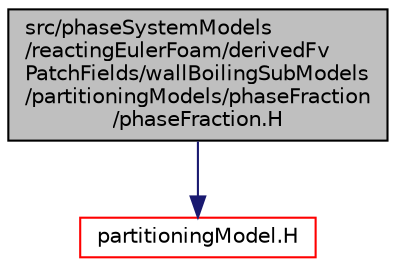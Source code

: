 digraph "src/phaseSystemModels/reactingEulerFoam/derivedFvPatchFields/wallBoilingSubModels/partitioningModels/phaseFraction/phaseFraction.H"
{
  bgcolor="transparent";
  edge [fontname="Helvetica",fontsize="10",labelfontname="Helvetica",labelfontsize="10"];
  node [fontname="Helvetica",fontsize="10",shape=record];
  Node1 [label="src/phaseSystemModels\l/reactingEulerFoam/derivedFv\lPatchFields/wallBoilingSubModels\l/partitioningModels/phaseFraction\l/phaseFraction.H",height=0.2,width=0.4,color="black", fillcolor="grey75", style="filled" fontcolor="black"];
  Node1 -> Node2 [color="midnightblue",fontsize="10",style="solid",fontname="Helvetica"];
  Node2 [label="partitioningModel.H",height=0.2,width=0.4,color="red",URL="$partitioningModel_8H.html"];
}
